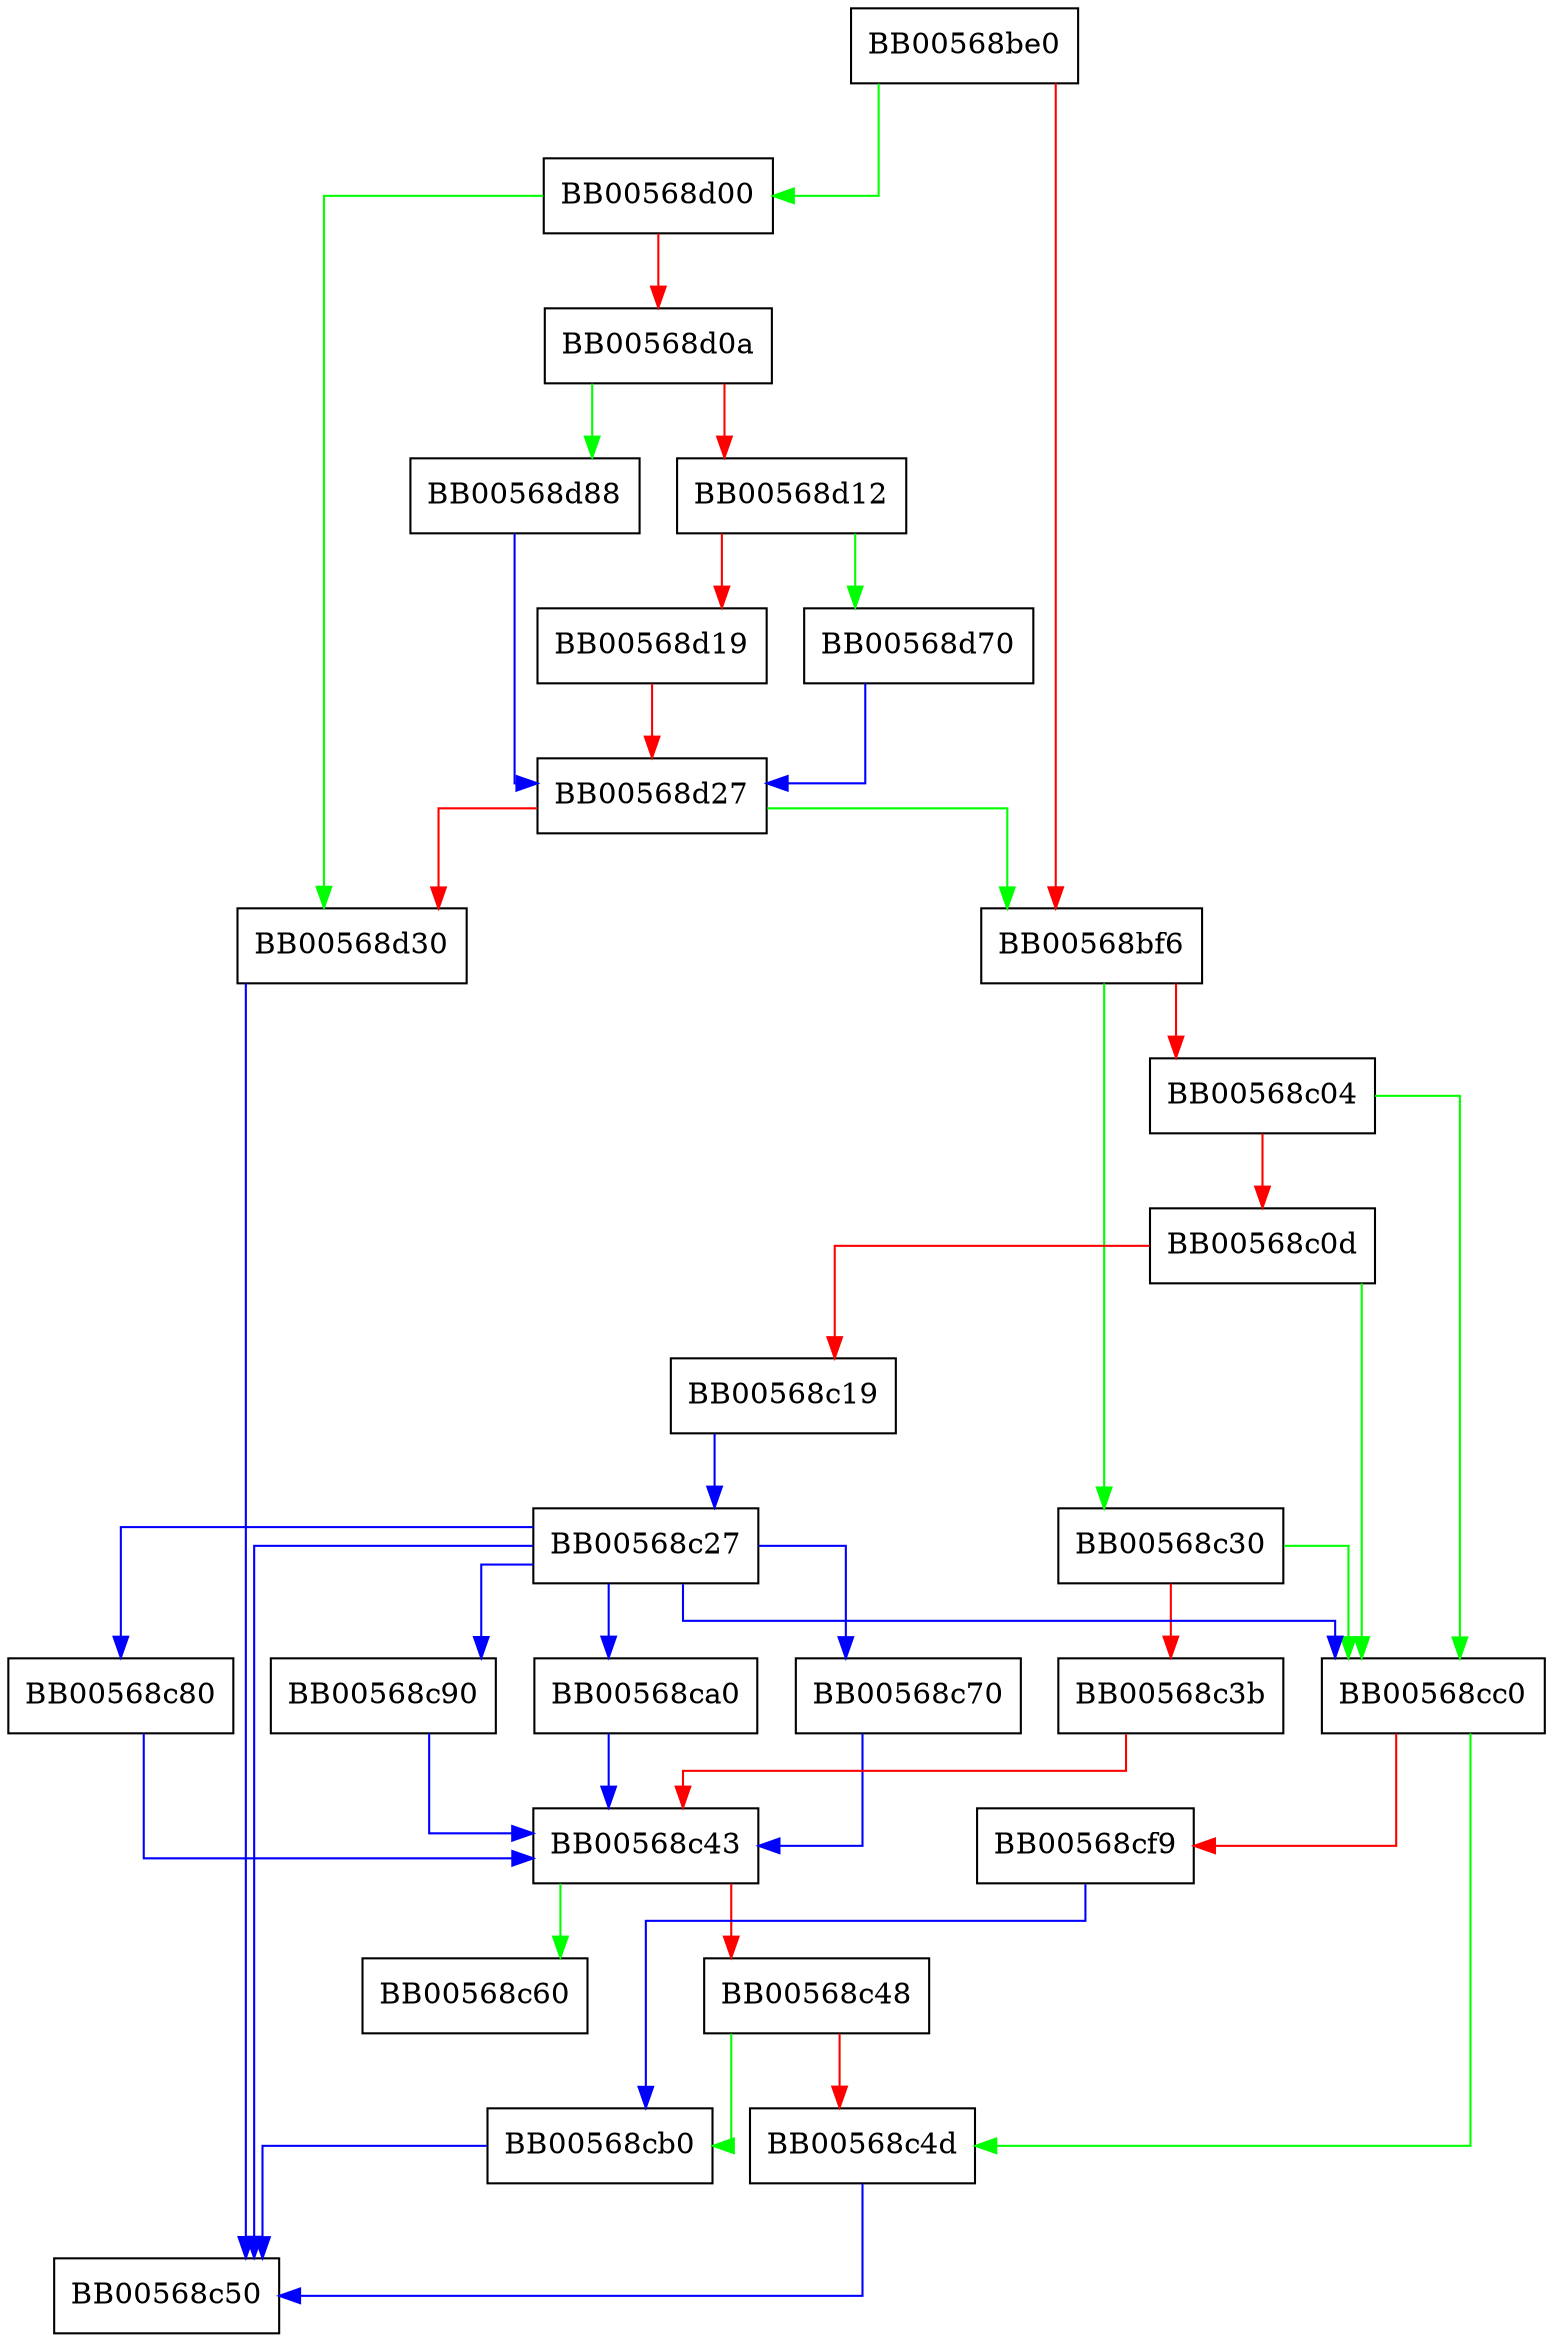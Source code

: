 digraph CMS_dataInit {
  node [shape="box"];
  graph [splines=ortho];
  BB00568be0 -> BB00568d00 [color="green"];
  BB00568be0 -> BB00568bf6 [color="red"];
  BB00568bf6 -> BB00568c30 [color="green"];
  BB00568bf6 -> BB00568c04 [color="red"];
  BB00568c04 -> BB00568cc0 [color="green"];
  BB00568c04 -> BB00568c0d [color="red"];
  BB00568c0d -> BB00568cc0 [color="green"];
  BB00568c0d -> BB00568c19 [color="red"];
  BB00568c19 -> BB00568c27 [color="blue"];
  BB00568c27 -> BB00568c50 [color="blue"];
  BB00568c27 -> BB00568c80 [color="blue"];
  BB00568c27 -> BB00568c90 [color="blue"];
  BB00568c27 -> BB00568cc0 [color="blue"];
  BB00568c27 -> BB00568ca0 [color="blue"];
  BB00568c27 -> BB00568c70 [color="blue"];
  BB00568c30 -> BB00568cc0 [color="green"];
  BB00568c30 -> BB00568c3b [color="red"];
  BB00568c3b -> BB00568c43 [color="red"];
  BB00568c43 -> BB00568c60 [color="green"];
  BB00568c43 -> BB00568c48 [color="red"];
  BB00568c48 -> BB00568cb0 [color="green"];
  BB00568c48 -> BB00568c4d [color="red"];
  BB00568c4d -> BB00568c50 [color="blue"];
  BB00568c70 -> BB00568c43 [color="blue"];
  BB00568c80 -> BB00568c43 [color="blue"];
  BB00568c90 -> BB00568c43 [color="blue"];
  BB00568ca0 -> BB00568c43 [color="blue"];
  BB00568cb0 -> BB00568c50 [color="blue"];
  BB00568cc0 -> BB00568c4d [color="green"];
  BB00568cc0 -> BB00568cf9 [color="red"];
  BB00568cf9 -> BB00568cb0 [color="blue"];
  BB00568d00 -> BB00568d30 [color="green"];
  BB00568d00 -> BB00568d0a [color="red"];
  BB00568d0a -> BB00568d88 [color="green"];
  BB00568d0a -> BB00568d12 [color="red"];
  BB00568d12 -> BB00568d70 [color="green"];
  BB00568d12 -> BB00568d19 [color="red"];
  BB00568d19 -> BB00568d27 [color="red"];
  BB00568d27 -> BB00568bf6 [color="green"];
  BB00568d27 -> BB00568d30 [color="red"];
  BB00568d30 -> BB00568c50 [color="blue"];
  BB00568d70 -> BB00568d27 [color="blue"];
  BB00568d88 -> BB00568d27 [color="blue"];
}